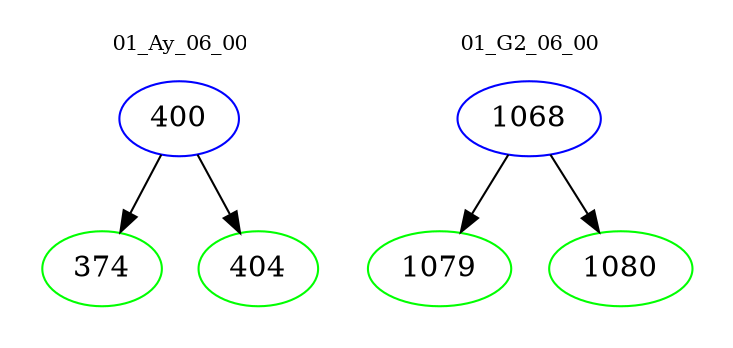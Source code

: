 digraph{
subgraph cluster_0 {
color = white
label = "01_Ay_06_00";
fontsize=10;
T0_400 [label="400", color="blue"]
T0_400 -> T0_374 [color="black"]
T0_374 [label="374", color="green"]
T0_400 -> T0_404 [color="black"]
T0_404 [label="404", color="green"]
}
subgraph cluster_1 {
color = white
label = "01_G2_06_00";
fontsize=10;
T1_1068 [label="1068", color="blue"]
T1_1068 -> T1_1079 [color="black"]
T1_1079 [label="1079", color="green"]
T1_1068 -> T1_1080 [color="black"]
T1_1080 [label="1080", color="green"]
}
}
